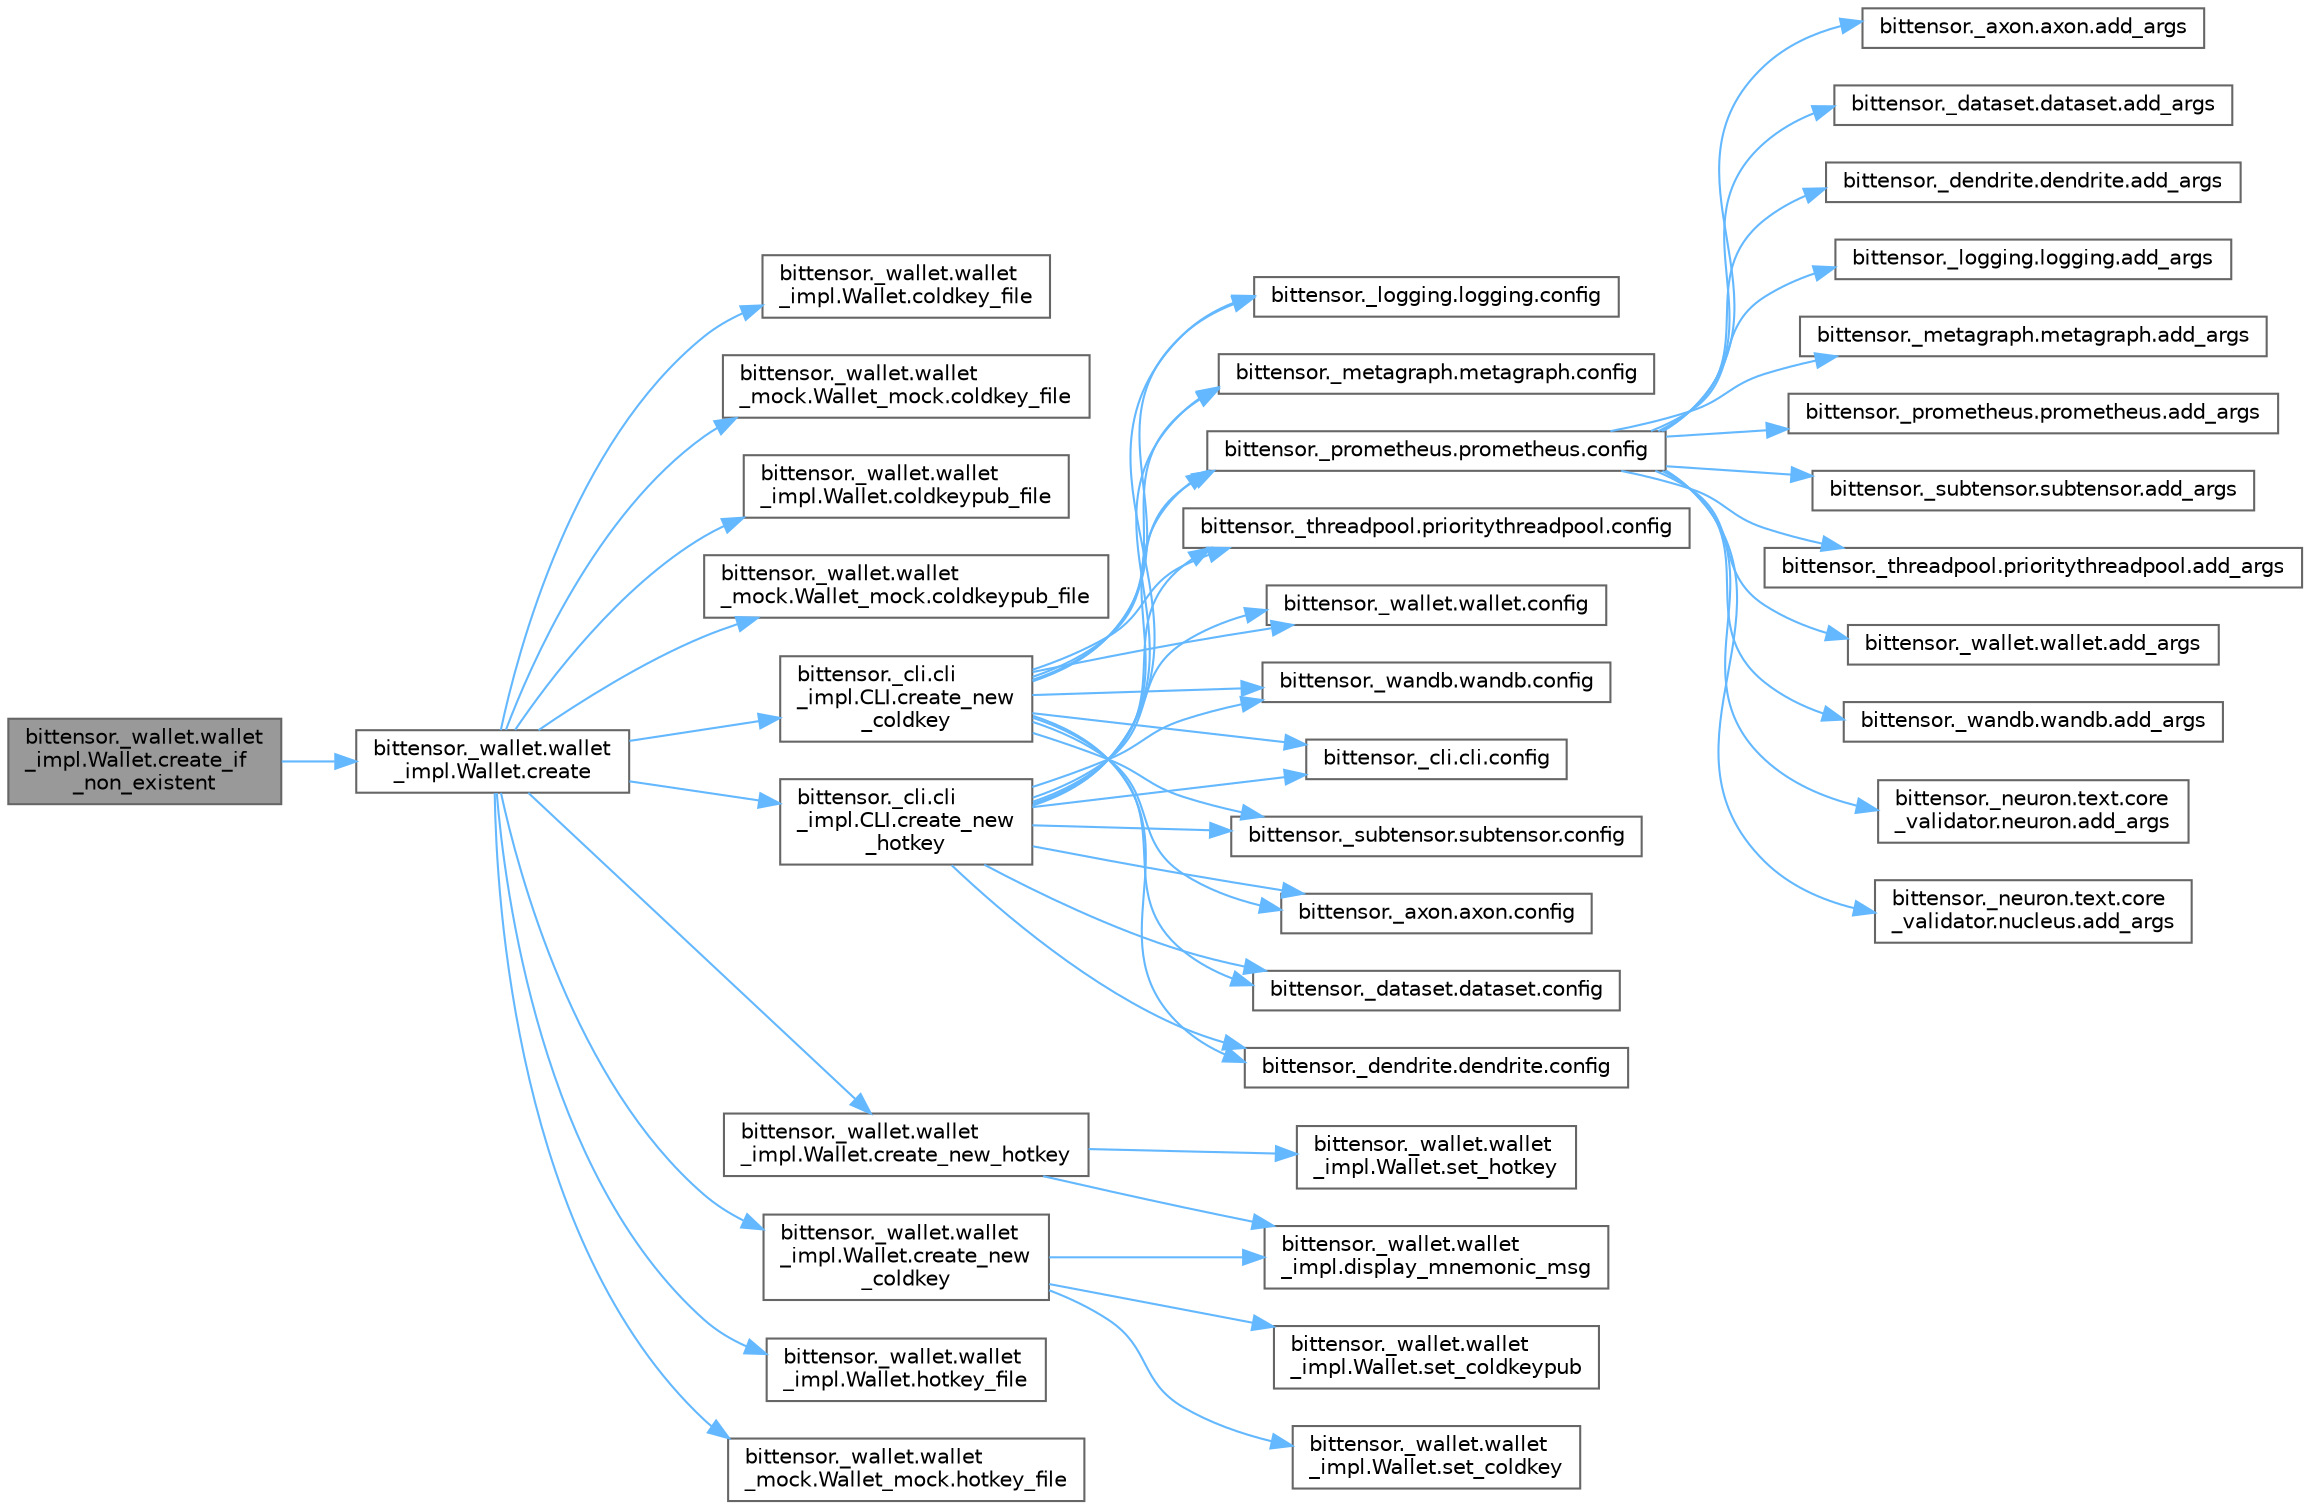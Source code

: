 digraph "bittensor._wallet.wallet_impl.Wallet.create_if_non_existent"
{
 // LATEX_PDF_SIZE
  bgcolor="transparent";
  edge [fontname=Helvetica,fontsize=10,labelfontname=Helvetica,labelfontsize=10];
  node [fontname=Helvetica,fontsize=10,shape=box,height=0.2,width=0.4];
  rankdir="LR";
  Node1 [label="bittensor._wallet.wallet\l_impl.Wallet.create_if\l_non_existent",height=0.2,width=0.4,color="gray40", fillcolor="grey60", style="filled", fontcolor="black",tooltip=" "];
  Node1 -> Node2 [color="steelblue1",style="solid"];
  Node2 [label="bittensor._wallet.wallet\l_impl.Wallet.create",height=0.2,width=0.4,color="grey40", fillcolor="white", style="filled",URL="$classbittensor_1_1__wallet_1_1wallet__impl_1_1_wallet.html#ade65bf944db522de59a5958fafc9a94d",tooltip=" "];
  Node2 -> Node3 [color="steelblue1",style="solid"];
  Node3 [label="bittensor._wallet.wallet\l_impl.Wallet.coldkey_file",height=0.2,width=0.4,color="grey40", fillcolor="white", style="filled",URL="$classbittensor_1_1__wallet_1_1wallet__impl_1_1_wallet.html#a69c1a8f249e4bf4e13b9ee63e39ac8e1",tooltip=" "];
  Node2 -> Node4 [color="steelblue1",style="solid"];
  Node4 [label="bittensor._wallet.wallet\l_mock.Wallet_mock.coldkey_file",height=0.2,width=0.4,color="grey40", fillcolor="white", style="filled",URL="$classbittensor_1_1__wallet_1_1wallet__mock_1_1_wallet__mock.html#a819bf8c13f70c196bbc23a388433b5d5",tooltip=" "];
  Node2 -> Node5 [color="steelblue1",style="solid"];
  Node5 [label="bittensor._wallet.wallet\l_impl.Wallet.coldkeypub_file",height=0.2,width=0.4,color="grey40", fillcolor="white", style="filled",URL="$classbittensor_1_1__wallet_1_1wallet__impl_1_1_wallet.html#a7d2b88fb8f661b338d948906ba5d33d4",tooltip=" "];
  Node2 -> Node6 [color="steelblue1",style="solid"];
  Node6 [label="bittensor._wallet.wallet\l_mock.Wallet_mock.coldkeypub_file",height=0.2,width=0.4,color="grey40", fillcolor="white", style="filled",URL="$classbittensor_1_1__wallet_1_1wallet__mock_1_1_wallet__mock.html#a19db9e4d69df8c25ee220e7ecfd72ec7",tooltip=" "];
  Node2 -> Node7 [color="steelblue1",style="solid"];
  Node7 [label="bittensor._cli.cli\l_impl.CLI.create_new\l_coldkey",height=0.2,width=0.4,color="grey40", fillcolor="white", style="filled",URL="$classbittensor_1_1__cli_1_1cli__impl_1_1_c_l_i.html#a6a1192b46449ce24aae1ccd51e35250c",tooltip=" "];
  Node7 -> Node8 [color="steelblue1",style="solid"];
  Node8 [label="bittensor._subtensor.subtensor.config",height=0.2,width=0.4,color="grey40", fillcolor="white", style="filled",URL="$classbittensor_1_1__subtensor_1_1subtensor.html#a286524719d01e54533c069abddcf8a85",tooltip=" "];
  Node7 -> Node9 [color="steelblue1",style="solid"];
  Node9 [label="bittensor._axon.axon.config",height=0.2,width=0.4,color="grey40", fillcolor="white", style="filled",URL="$classbittensor_1_1__axon_1_1axon.html#a3517455cb9fa2f6f1e0374dc0bf18c85",tooltip=" "];
  Node7 -> Node10 [color="steelblue1",style="solid"];
  Node10 [label="bittensor._dataset.dataset.config",height=0.2,width=0.4,color="grey40", fillcolor="white", style="filled",URL="$classbittensor_1_1__dataset_1_1dataset.html#a87c59d83dcfd4887835558caeeb4a21d",tooltip=" "];
  Node7 -> Node11 [color="steelblue1",style="solid"];
  Node11 [label="bittensor._dendrite.dendrite.config",height=0.2,width=0.4,color="grey40", fillcolor="white", style="filled",URL="$classbittensor_1_1__dendrite_1_1dendrite.html#a43706005b1cc7469d979f937fde61893",tooltip=" "];
  Node7 -> Node12 [color="steelblue1",style="solid"];
  Node12 [label="bittensor._logging.logging.config",height=0.2,width=0.4,color="grey40", fillcolor="white", style="filled",URL="$classbittensor_1_1__logging_1_1logging.html#ac77d64a20b44564f6c9899c212af3a15",tooltip=" "];
  Node7 -> Node13 [color="steelblue1",style="solid"];
  Node13 [label="bittensor._metagraph.metagraph.config",height=0.2,width=0.4,color="grey40", fillcolor="white", style="filled",URL="$classbittensor_1_1__metagraph_1_1metagraph.html#a8b94e1702e4e0deb345284878f115dd9",tooltip=" "];
  Node7 -> Node14 [color="steelblue1",style="solid"];
  Node14 [label="bittensor._prometheus.prometheus.config",height=0.2,width=0.4,color="grey40", fillcolor="white", style="filled",URL="$classbittensor_1_1__prometheus_1_1prometheus.html#a2019917f4ad8e595357a744dc20f1a66",tooltip=" "];
  Node14 -> Node15 [color="steelblue1",style="solid"];
  Node15 [label="bittensor._axon.axon.add_args",height=0.2,width=0.4,color="grey40", fillcolor="white", style="filled",URL="$classbittensor_1_1__axon_1_1axon.html#ad1dcb057c01dbc6b554db2d12da3dfd5",tooltip=" "];
  Node14 -> Node16 [color="steelblue1",style="solid"];
  Node16 [label="bittensor._dataset.dataset.add_args",height=0.2,width=0.4,color="grey40", fillcolor="white", style="filled",URL="$classbittensor_1_1__dataset_1_1dataset.html#a4f9cc40ba3ff7638cc04a2511ac5c18c",tooltip=" "];
  Node14 -> Node17 [color="steelblue1",style="solid"];
  Node17 [label="bittensor._dendrite.dendrite.add_args",height=0.2,width=0.4,color="grey40", fillcolor="white", style="filled",URL="$classbittensor_1_1__dendrite_1_1dendrite.html#a9a3db91de971c48c1a50dd7fff04621a",tooltip=" "];
  Node14 -> Node18 [color="steelblue1",style="solid"];
  Node18 [label="bittensor._logging.logging.add_args",height=0.2,width=0.4,color="grey40", fillcolor="white", style="filled",URL="$classbittensor_1_1__logging_1_1logging.html#a2e003cfd2803110d2958b78006432176",tooltip=" "];
  Node14 -> Node19 [color="steelblue1",style="solid"];
  Node19 [label="bittensor._metagraph.metagraph.add_args",height=0.2,width=0.4,color="grey40", fillcolor="white", style="filled",URL="$classbittensor_1_1__metagraph_1_1metagraph.html#a256c4780fd08c591fb2e630f7e4cff37",tooltip=" "];
  Node14 -> Node20 [color="steelblue1",style="solid"];
  Node20 [label="bittensor._prometheus.prometheus.add_args",height=0.2,width=0.4,color="grey40", fillcolor="white", style="filled",URL="$classbittensor_1_1__prometheus_1_1prometheus.html#a2bcb633847d166730ec18afb875bec15",tooltip=" "];
  Node14 -> Node21 [color="steelblue1",style="solid"];
  Node21 [label="bittensor._subtensor.subtensor.add_args",height=0.2,width=0.4,color="grey40", fillcolor="white", style="filled",URL="$classbittensor_1_1__subtensor_1_1subtensor.html#ab2a96f88c69af04bf2f0cab8c46445d4",tooltip=" "];
  Node14 -> Node22 [color="steelblue1",style="solid"];
  Node22 [label="bittensor._threadpool.prioritythreadpool.add_args",height=0.2,width=0.4,color="grey40", fillcolor="white", style="filled",URL="$classbittensor_1_1__threadpool_1_1prioritythreadpool.html#a2d01eebce7b20b5afd1cf74b092dcbc2",tooltip=" "];
  Node14 -> Node23 [color="steelblue1",style="solid"];
  Node23 [label="bittensor._wallet.wallet.add_args",height=0.2,width=0.4,color="grey40", fillcolor="white", style="filled",URL="$classbittensor_1_1__wallet_1_1wallet.html#a72292bb31c5723a7956ddbb31cb25d35",tooltip=" "];
  Node14 -> Node24 [color="steelblue1",style="solid"];
  Node24 [label="bittensor._wandb.wandb.add_args",height=0.2,width=0.4,color="grey40", fillcolor="white", style="filled",URL="$classbittensor_1_1__wandb_1_1wandb.html#a3ed9e146339790d420f05893b6d3c01e",tooltip=" "];
  Node14 -> Node25 [color="steelblue1",style="solid"];
  Node25 [label="bittensor._neuron.text.core\l_validator.neuron.add_args",height=0.2,width=0.4,color="grey40", fillcolor="white", style="filled",URL="$classbittensor_1_1__neuron_1_1text_1_1core__validator_1_1neuron.html#a5542db2ddc40dd74753ff787bf69efe2",tooltip=" "];
  Node14 -> Node26 [color="steelblue1",style="solid"];
  Node26 [label="bittensor._neuron.text.core\l_validator.nucleus.add_args",height=0.2,width=0.4,color="grey40", fillcolor="white", style="filled",URL="$classbittensor_1_1__neuron_1_1text_1_1core__validator_1_1nucleus.html#afd2091dd63458b880907109b78c7912b",tooltip=" "];
  Node7 -> Node27 [color="steelblue1",style="solid"];
  Node27 [label="bittensor._threadpool.prioritythreadpool.config",height=0.2,width=0.4,color="grey40", fillcolor="white", style="filled",URL="$classbittensor_1_1__threadpool_1_1prioritythreadpool.html#a197d82d514a20af96c5f4c847e9944fb",tooltip=" "];
  Node7 -> Node28 [color="steelblue1",style="solid"];
  Node28 [label="bittensor._wallet.wallet.config",height=0.2,width=0.4,color="grey40", fillcolor="white", style="filled",URL="$classbittensor_1_1__wallet_1_1wallet.html#a4f6a3003e56909d34ee62fdc4127330a",tooltip=" "];
  Node7 -> Node29 [color="steelblue1",style="solid"];
  Node29 [label="bittensor._wandb.wandb.config",height=0.2,width=0.4,color="grey40", fillcolor="white", style="filled",URL="$classbittensor_1_1__wandb_1_1wandb.html#aacb3528779370a3e386902cfd6d33863",tooltip=" "];
  Node7 -> Node30 [color="steelblue1",style="solid"];
  Node30 [label="bittensor._cli.cli.config",height=0.2,width=0.4,color="grey40", fillcolor="white", style="filled",URL="$classbittensor_1_1__cli_1_1cli.html#a943ad4fd046ebbfe2aaaf497fb88b5ee",tooltip=" "];
  Node2 -> Node31 [color="steelblue1",style="solid"];
  Node31 [label="bittensor._wallet.wallet\l_impl.Wallet.create_new\l_coldkey",height=0.2,width=0.4,color="grey40", fillcolor="white", style="filled",URL="$classbittensor_1_1__wallet_1_1wallet__impl_1_1_wallet.html#ac1effc30b6c576f41be9a28cc48bf5c4",tooltip=" "];
  Node31 -> Node32 [color="steelblue1",style="solid"];
  Node32 [label="bittensor._wallet.wallet\l_impl.display_mnemonic_msg",height=0.2,width=0.4,color="grey40", fillcolor="white", style="filled",URL="$namespacebittensor_1_1__wallet_1_1wallet__impl.html#aa2d8330744b6047752e501baf54b9c7e",tooltip=" "];
  Node31 -> Node33 [color="steelblue1",style="solid"];
  Node33 [label="bittensor._wallet.wallet\l_impl.Wallet.set_coldkey",height=0.2,width=0.4,color="grey40", fillcolor="white", style="filled",URL="$classbittensor_1_1__wallet_1_1wallet__impl_1_1_wallet.html#a28e076407b15c402f769c2927207ef16",tooltip=" "];
  Node31 -> Node34 [color="steelblue1",style="solid"];
  Node34 [label="bittensor._wallet.wallet\l_impl.Wallet.set_coldkeypub",height=0.2,width=0.4,color="grey40", fillcolor="white", style="filled",URL="$classbittensor_1_1__wallet_1_1wallet__impl_1_1_wallet.html#a2022e383c80371a7c3c71b8d443e8cf7",tooltip=" "];
  Node2 -> Node35 [color="steelblue1",style="solid"];
  Node35 [label="bittensor._cli.cli\l_impl.CLI.create_new\l_hotkey",height=0.2,width=0.4,color="grey40", fillcolor="white", style="filled",URL="$classbittensor_1_1__cli_1_1cli__impl_1_1_c_l_i.html#a0548a75ad25967c52cae2d573c9f4030",tooltip=" "];
  Node35 -> Node8 [color="steelblue1",style="solid"];
  Node35 -> Node9 [color="steelblue1",style="solid"];
  Node35 -> Node10 [color="steelblue1",style="solid"];
  Node35 -> Node11 [color="steelblue1",style="solid"];
  Node35 -> Node12 [color="steelblue1",style="solid"];
  Node35 -> Node13 [color="steelblue1",style="solid"];
  Node35 -> Node14 [color="steelblue1",style="solid"];
  Node35 -> Node27 [color="steelblue1",style="solid"];
  Node35 -> Node28 [color="steelblue1",style="solid"];
  Node35 -> Node29 [color="steelblue1",style="solid"];
  Node35 -> Node30 [color="steelblue1",style="solid"];
  Node2 -> Node36 [color="steelblue1",style="solid"];
  Node36 [label="bittensor._wallet.wallet\l_impl.Wallet.create_new_hotkey",height=0.2,width=0.4,color="grey40", fillcolor="white", style="filled",URL="$classbittensor_1_1__wallet_1_1wallet__impl_1_1_wallet.html#a945b64d7789cb3f89f5a5c662dd33e93",tooltip=" "];
  Node36 -> Node32 [color="steelblue1",style="solid"];
  Node36 -> Node37 [color="steelblue1",style="solid"];
  Node37 [label="bittensor._wallet.wallet\l_impl.Wallet.set_hotkey",height=0.2,width=0.4,color="grey40", fillcolor="white", style="filled",URL="$classbittensor_1_1__wallet_1_1wallet__impl_1_1_wallet.html#a0da33a367dd58b3c190e2e5cd4c48a86",tooltip=" "];
  Node2 -> Node38 [color="steelblue1",style="solid"];
  Node38 [label="bittensor._wallet.wallet\l_impl.Wallet.hotkey_file",height=0.2,width=0.4,color="grey40", fillcolor="white", style="filled",URL="$classbittensor_1_1__wallet_1_1wallet__impl_1_1_wallet.html#a2cb735875ddc5f971cd45bfdebc98052",tooltip=" "];
  Node2 -> Node39 [color="steelblue1",style="solid"];
  Node39 [label="bittensor._wallet.wallet\l_mock.Wallet_mock.hotkey_file",height=0.2,width=0.4,color="grey40", fillcolor="white", style="filled",URL="$classbittensor_1_1__wallet_1_1wallet__mock_1_1_wallet__mock.html#aa0fb55aba0c5233efea28877026b969a",tooltip=" "];
}
